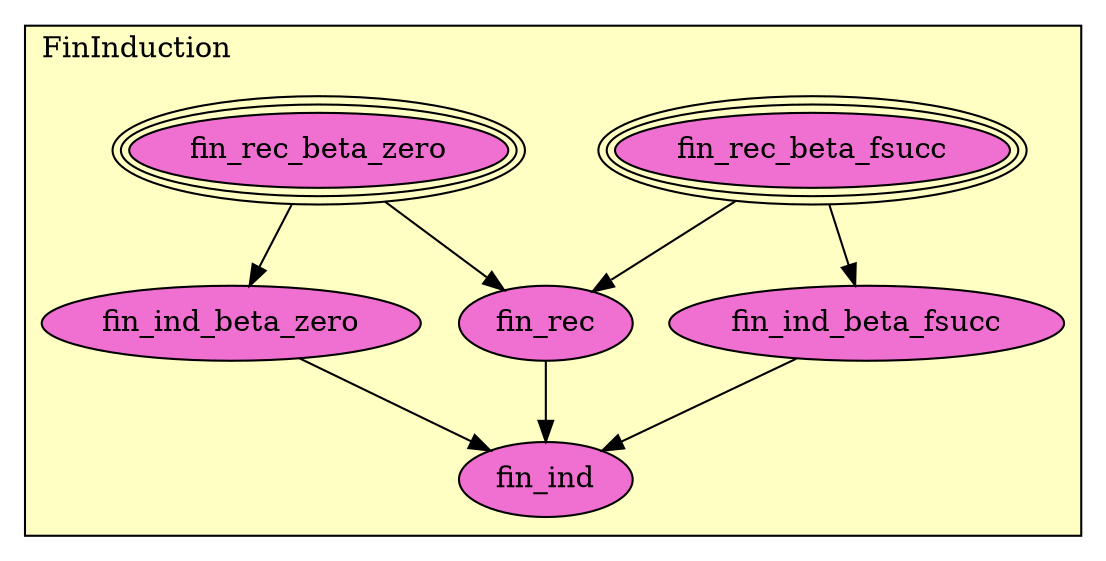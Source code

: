 digraph HoTT_Spaces_Finite_FinInduction {
  graph [ratio=0.5]
  node [style=filled]
FinInduction_fin_rec_beta_fsucc [label="fin_rec_beta_fsucc", URL=<FinInduction.html#fin_rec_beta_fsucc>, peripheries=3, fillcolor="#F070D1"] ;
FinInduction_fin_rec_beta_zero [label="fin_rec_beta_zero", URL=<FinInduction.html#fin_rec_beta_zero>, peripheries=3, fillcolor="#F070D1"] ;
FinInduction_fin_rec [label="fin_rec", URL=<FinInduction.html#fin_rec>, fillcolor="#F070D1"] ;
FinInduction_fin_ind_beta_fsucc [label="fin_ind_beta_fsucc", URL=<FinInduction.html#fin_ind_beta_fsucc>, fillcolor="#F070D1"] ;
FinInduction_fin_ind_beta_zero [label="fin_ind_beta_zero", URL=<FinInduction.html#fin_ind_beta_zero>, fillcolor="#F070D1"] ;
FinInduction_fin_ind [label="fin_ind", URL=<FinInduction.html#fin_ind>, fillcolor="#F070D1"] ;
  FinInduction_fin_rec_beta_fsucc -> FinInduction_fin_rec [] ;
  FinInduction_fin_rec_beta_fsucc -> FinInduction_fin_ind_beta_fsucc [] ;
  FinInduction_fin_rec_beta_zero -> FinInduction_fin_rec [] ;
  FinInduction_fin_rec_beta_zero -> FinInduction_fin_ind_beta_zero [] ;
  FinInduction_fin_rec -> FinInduction_fin_ind [] ;
  FinInduction_fin_ind_beta_fsucc -> FinInduction_fin_ind [] ;
  FinInduction_fin_ind_beta_zero -> FinInduction_fin_ind [] ;
subgraph cluster_FinInduction { label="FinInduction"; fillcolor="#FFFFC3"; labeljust=l; style=filled 
FinInduction_fin_ind; FinInduction_fin_ind_beta_zero; FinInduction_fin_ind_beta_fsucc; FinInduction_fin_rec; FinInduction_fin_rec_beta_zero; FinInduction_fin_rec_beta_fsucc; };
} /* END */

